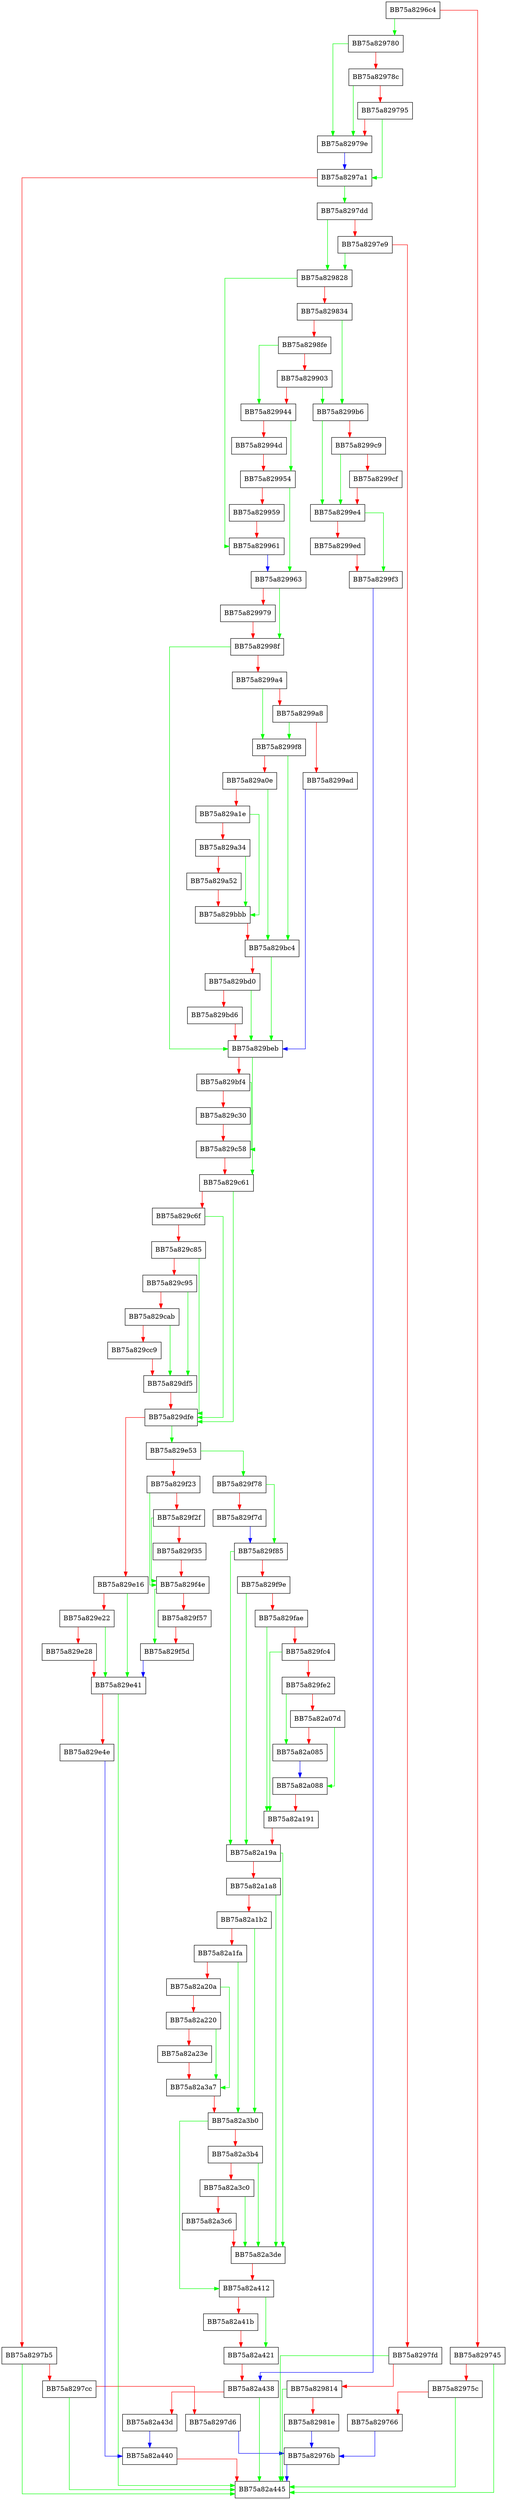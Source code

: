 digraph HandleThreatDetection {
  node [shape="box"];
  graph [splines=ortho];
  BB75a8296c4 -> BB75a829780 [color="green"];
  BB75a8296c4 -> BB75a829745 [color="red"];
  BB75a829745 -> BB75a82a445 [color="green"];
  BB75a829745 -> BB75a82975c [color="red"];
  BB75a82975c -> BB75a82a445 [color="green"];
  BB75a82975c -> BB75a829766 [color="red"];
  BB75a829766 -> BB75a82976b [color="blue"];
  BB75a82976b -> BB75a82a445 [color="blue"];
  BB75a829780 -> BB75a82979e [color="green"];
  BB75a829780 -> BB75a82978c [color="red"];
  BB75a82978c -> BB75a82979e [color="green"];
  BB75a82978c -> BB75a829795 [color="red"];
  BB75a829795 -> BB75a8297a1 [color="green"];
  BB75a829795 -> BB75a82979e [color="red"];
  BB75a82979e -> BB75a8297a1 [color="blue"];
  BB75a8297a1 -> BB75a8297dd [color="green"];
  BB75a8297a1 -> BB75a8297b5 [color="red"];
  BB75a8297b5 -> BB75a82a445 [color="green"];
  BB75a8297b5 -> BB75a8297cc [color="red"];
  BB75a8297cc -> BB75a82a445 [color="green"];
  BB75a8297cc -> BB75a8297d6 [color="red"];
  BB75a8297d6 -> BB75a82976b [color="blue"];
  BB75a8297dd -> BB75a829828 [color="green"];
  BB75a8297dd -> BB75a8297e9 [color="red"];
  BB75a8297e9 -> BB75a829828 [color="green"];
  BB75a8297e9 -> BB75a8297fd [color="red"];
  BB75a8297fd -> BB75a82a445 [color="green"];
  BB75a8297fd -> BB75a829814 [color="red"];
  BB75a829814 -> BB75a82a445 [color="green"];
  BB75a829814 -> BB75a82981e [color="red"];
  BB75a82981e -> BB75a82976b [color="blue"];
  BB75a829828 -> BB75a829961 [color="green"];
  BB75a829828 -> BB75a829834 [color="red"];
  BB75a829834 -> BB75a8299b6 [color="green"];
  BB75a829834 -> BB75a8298fe [color="red"];
  BB75a8298fe -> BB75a829944 [color="green"];
  BB75a8298fe -> BB75a829903 [color="red"];
  BB75a829903 -> BB75a8299b6 [color="green"];
  BB75a829903 -> BB75a829944 [color="red"];
  BB75a829944 -> BB75a829954 [color="green"];
  BB75a829944 -> BB75a82994d [color="red"];
  BB75a82994d -> BB75a829954 [color="red"];
  BB75a829954 -> BB75a829963 [color="green"];
  BB75a829954 -> BB75a829959 [color="red"];
  BB75a829959 -> BB75a829961 [color="red"];
  BB75a829961 -> BB75a829963 [color="blue"];
  BB75a829963 -> BB75a82998f [color="green"];
  BB75a829963 -> BB75a829979 [color="red"];
  BB75a829979 -> BB75a82998f [color="red"];
  BB75a82998f -> BB75a829beb [color="green"];
  BB75a82998f -> BB75a8299a4 [color="red"];
  BB75a8299a4 -> BB75a8299f8 [color="green"];
  BB75a8299a4 -> BB75a8299a8 [color="red"];
  BB75a8299a8 -> BB75a8299f8 [color="green"];
  BB75a8299a8 -> BB75a8299ad [color="red"];
  BB75a8299ad -> BB75a829beb [color="blue"];
  BB75a8299b6 -> BB75a8299e4 [color="green"];
  BB75a8299b6 -> BB75a8299c9 [color="red"];
  BB75a8299c9 -> BB75a8299e4 [color="green"];
  BB75a8299c9 -> BB75a8299cf [color="red"];
  BB75a8299cf -> BB75a8299e4 [color="red"];
  BB75a8299e4 -> BB75a8299f3 [color="green"];
  BB75a8299e4 -> BB75a8299ed [color="red"];
  BB75a8299ed -> BB75a8299f3 [color="red"];
  BB75a8299f3 -> BB75a82a438 [color="blue"];
  BB75a8299f8 -> BB75a829bc4 [color="green"];
  BB75a8299f8 -> BB75a829a0e [color="red"];
  BB75a829a0e -> BB75a829bc4 [color="green"];
  BB75a829a0e -> BB75a829a1e [color="red"];
  BB75a829a1e -> BB75a829bbb [color="green"];
  BB75a829a1e -> BB75a829a34 [color="red"];
  BB75a829a34 -> BB75a829bbb [color="green"];
  BB75a829a34 -> BB75a829a52 [color="red"];
  BB75a829a52 -> BB75a829bbb [color="red"];
  BB75a829bbb -> BB75a829bc4 [color="red"];
  BB75a829bc4 -> BB75a829beb [color="green"];
  BB75a829bc4 -> BB75a829bd0 [color="red"];
  BB75a829bd0 -> BB75a829beb [color="green"];
  BB75a829bd0 -> BB75a829bd6 [color="red"];
  BB75a829bd6 -> BB75a829beb [color="red"];
  BB75a829beb -> BB75a829c61 [color="green"];
  BB75a829beb -> BB75a829bf4 [color="red"];
  BB75a829bf4 -> BB75a829c58 [color="green"];
  BB75a829bf4 -> BB75a829c30 [color="red"];
  BB75a829c30 -> BB75a829c58 [color="red"];
  BB75a829c58 -> BB75a829c61 [color="red"];
  BB75a829c61 -> BB75a829dfe [color="green"];
  BB75a829c61 -> BB75a829c6f [color="red"];
  BB75a829c6f -> BB75a829dfe [color="green"];
  BB75a829c6f -> BB75a829c85 [color="red"];
  BB75a829c85 -> BB75a829dfe [color="green"];
  BB75a829c85 -> BB75a829c95 [color="red"];
  BB75a829c95 -> BB75a829df5 [color="green"];
  BB75a829c95 -> BB75a829cab [color="red"];
  BB75a829cab -> BB75a829df5 [color="green"];
  BB75a829cab -> BB75a829cc9 [color="red"];
  BB75a829cc9 -> BB75a829df5 [color="red"];
  BB75a829df5 -> BB75a829dfe [color="red"];
  BB75a829dfe -> BB75a829e53 [color="green"];
  BB75a829dfe -> BB75a829e16 [color="red"];
  BB75a829e16 -> BB75a829e41 [color="green"];
  BB75a829e16 -> BB75a829e22 [color="red"];
  BB75a829e22 -> BB75a829e41 [color="green"];
  BB75a829e22 -> BB75a829e28 [color="red"];
  BB75a829e28 -> BB75a829e41 [color="red"];
  BB75a829e41 -> BB75a82a445 [color="green"];
  BB75a829e41 -> BB75a829e4e [color="red"];
  BB75a829e4e -> BB75a82a440 [color="blue"];
  BB75a829e53 -> BB75a829f78 [color="green"];
  BB75a829e53 -> BB75a829f23 [color="red"];
  BB75a829f23 -> BB75a829f4e [color="green"];
  BB75a829f23 -> BB75a829f2f [color="red"];
  BB75a829f2f -> BB75a829f4e [color="green"];
  BB75a829f2f -> BB75a829f35 [color="red"];
  BB75a829f35 -> BB75a829f4e [color="red"];
  BB75a829f4e -> BB75a829f5d [color="green"];
  BB75a829f4e -> BB75a829f57 [color="red"];
  BB75a829f57 -> BB75a829f5d [color="red"];
  BB75a829f5d -> BB75a829e41 [color="blue"];
  BB75a829f78 -> BB75a829f85 [color="green"];
  BB75a829f78 -> BB75a829f7d [color="red"];
  BB75a829f7d -> BB75a829f85 [color="blue"];
  BB75a829f85 -> BB75a82a19a [color="green"];
  BB75a829f85 -> BB75a829f9e [color="red"];
  BB75a829f9e -> BB75a82a19a [color="green"];
  BB75a829f9e -> BB75a829fae [color="red"];
  BB75a829fae -> BB75a82a191 [color="green"];
  BB75a829fae -> BB75a829fc4 [color="red"];
  BB75a829fc4 -> BB75a82a191 [color="green"];
  BB75a829fc4 -> BB75a829fe2 [color="red"];
  BB75a829fe2 -> BB75a82a085 [color="green"];
  BB75a829fe2 -> BB75a82a07d [color="red"];
  BB75a82a07d -> BB75a82a088 [color="green"];
  BB75a82a07d -> BB75a82a085 [color="red"];
  BB75a82a085 -> BB75a82a088 [color="blue"];
  BB75a82a088 -> BB75a82a191 [color="red"];
  BB75a82a191 -> BB75a82a19a [color="red"];
  BB75a82a19a -> BB75a82a3de [color="green"];
  BB75a82a19a -> BB75a82a1a8 [color="red"];
  BB75a82a1a8 -> BB75a82a3de [color="green"];
  BB75a82a1a8 -> BB75a82a1b2 [color="red"];
  BB75a82a1b2 -> BB75a82a3b0 [color="green"];
  BB75a82a1b2 -> BB75a82a1fa [color="red"];
  BB75a82a1fa -> BB75a82a3b0 [color="green"];
  BB75a82a1fa -> BB75a82a20a [color="red"];
  BB75a82a20a -> BB75a82a3a7 [color="green"];
  BB75a82a20a -> BB75a82a220 [color="red"];
  BB75a82a220 -> BB75a82a3a7 [color="green"];
  BB75a82a220 -> BB75a82a23e [color="red"];
  BB75a82a23e -> BB75a82a3a7 [color="red"];
  BB75a82a3a7 -> BB75a82a3b0 [color="red"];
  BB75a82a3b0 -> BB75a82a412 [color="green"];
  BB75a82a3b0 -> BB75a82a3b4 [color="red"];
  BB75a82a3b4 -> BB75a82a3de [color="green"];
  BB75a82a3b4 -> BB75a82a3c0 [color="red"];
  BB75a82a3c0 -> BB75a82a3de [color="green"];
  BB75a82a3c0 -> BB75a82a3c6 [color="red"];
  BB75a82a3c6 -> BB75a82a3de [color="red"];
  BB75a82a3de -> BB75a82a412 [color="red"];
  BB75a82a412 -> BB75a82a421 [color="green"];
  BB75a82a412 -> BB75a82a41b [color="red"];
  BB75a82a41b -> BB75a82a421 [color="red"];
  BB75a82a421 -> BB75a82a438 [color="red"];
  BB75a82a438 -> BB75a82a445 [color="green"];
  BB75a82a438 -> BB75a82a43d [color="red"];
  BB75a82a43d -> BB75a82a440 [color="blue"];
  BB75a82a440 -> BB75a82a445 [color="red"];
}